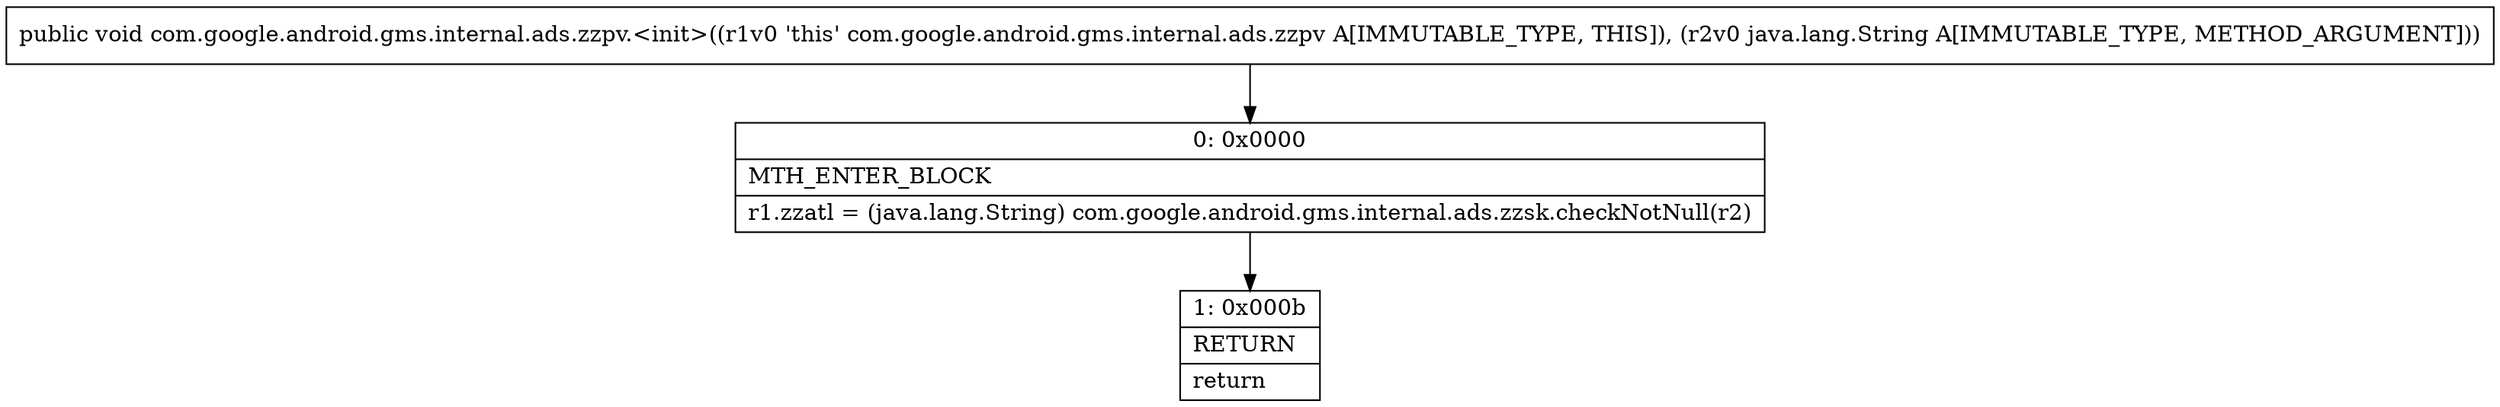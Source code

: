 digraph "CFG forcom.google.android.gms.internal.ads.zzpv.\<init\>(Ljava\/lang\/String;)V" {
Node_0 [shape=record,label="{0\:\ 0x0000|MTH_ENTER_BLOCK\l|r1.zzatl = (java.lang.String) com.google.android.gms.internal.ads.zzsk.checkNotNull(r2)\l}"];
Node_1 [shape=record,label="{1\:\ 0x000b|RETURN\l|return\l}"];
MethodNode[shape=record,label="{public void com.google.android.gms.internal.ads.zzpv.\<init\>((r1v0 'this' com.google.android.gms.internal.ads.zzpv A[IMMUTABLE_TYPE, THIS]), (r2v0 java.lang.String A[IMMUTABLE_TYPE, METHOD_ARGUMENT])) }"];
MethodNode -> Node_0;
Node_0 -> Node_1;
}

